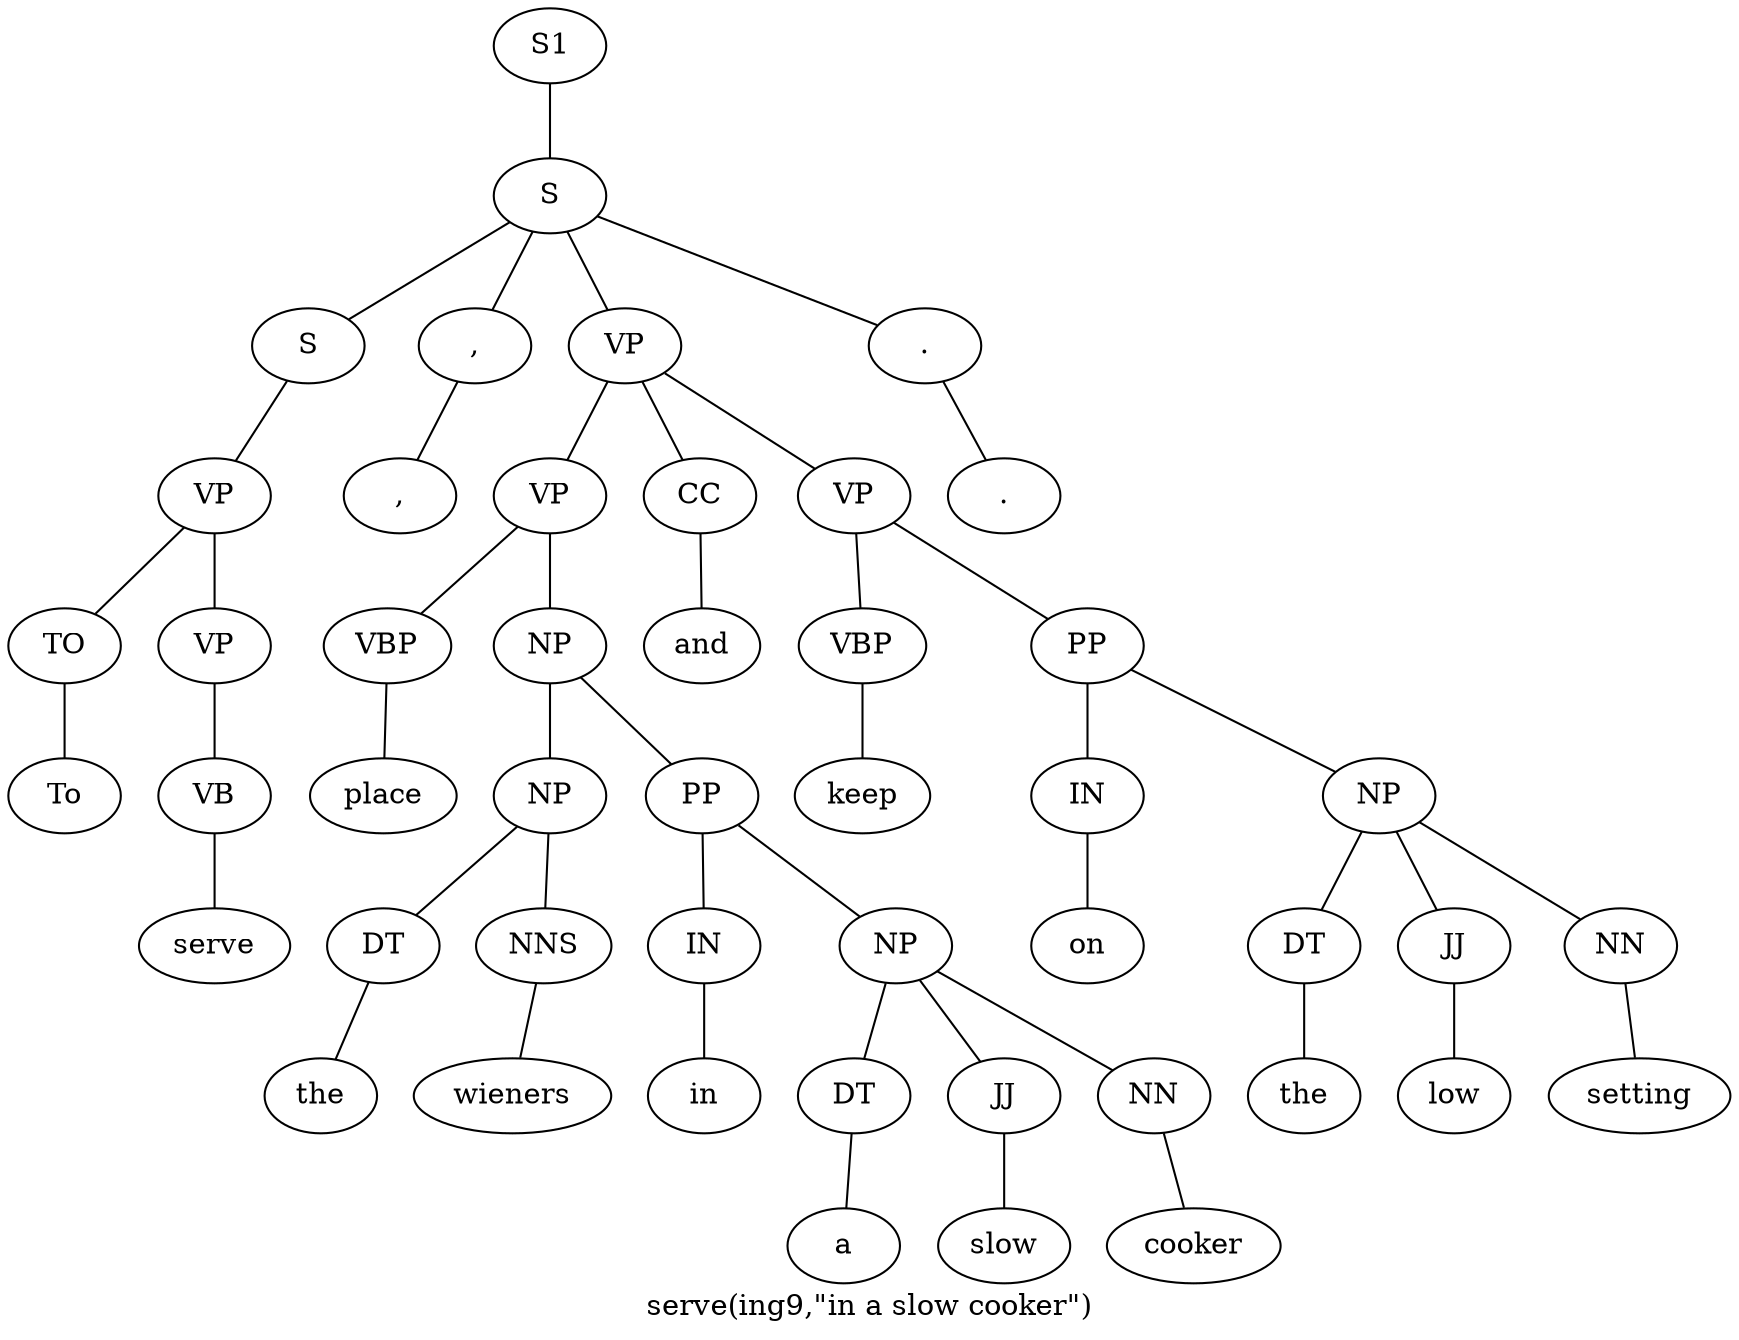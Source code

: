 graph SyntaxGraph {
	label = "serve(ing9,\"in a slow cooker\")";
	Node0 [label="S1"];
	Node1 [label="S"];
	Node2 [label="S"];
	Node3 [label="VP"];
	Node4 [label="TO"];
	Node5 [label="To"];
	Node6 [label="VP"];
	Node7 [label="VB"];
	Node8 [label="serve"];
	Node9 [label=","];
	Node10 [label=","];
	Node11 [label="VP"];
	Node12 [label="VP"];
	Node13 [label="VBP"];
	Node14 [label="place"];
	Node15 [label="NP"];
	Node16 [label="NP"];
	Node17 [label="DT"];
	Node18 [label="the"];
	Node19 [label="NNS"];
	Node20 [label="wieners"];
	Node21 [label="PP"];
	Node22 [label="IN"];
	Node23 [label="in"];
	Node24 [label="NP"];
	Node25 [label="DT"];
	Node26 [label="a"];
	Node27 [label="JJ"];
	Node28 [label="slow"];
	Node29 [label="NN"];
	Node30 [label="cooker"];
	Node31 [label="CC"];
	Node32 [label="and"];
	Node33 [label="VP"];
	Node34 [label="VBP"];
	Node35 [label="keep"];
	Node36 [label="PP"];
	Node37 [label="IN"];
	Node38 [label="on"];
	Node39 [label="NP"];
	Node40 [label="DT"];
	Node41 [label="the"];
	Node42 [label="JJ"];
	Node43 [label="low"];
	Node44 [label="NN"];
	Node45 [label="setting"];
	Node46 [label="."];
	Node47 [label="."];

	Node0 -- Node1;
	Node1 -- Node2;
	Node1 -- Node9;
	Node1 -- Node11;
	Node1 -- Node46;
	Node2 -- Node3;
	Node3 -- Node4;
	Node3 -- Node6;
	Node4 -- Node5;
	Node6 -- Node7;
	Node7 -- Node8;
	Node9 -- Node10;
	Node11 -- Node12;
	Node11 -- Node31;
	Node11 -- Node33;
	Node12 -- Node13;
	Node12 -- Node15;
	Node13 -- Node14;
	Node15 -- Node16;
	Node15 -- Node21;
	Node16 -- Node17;
	Node16 -- Node19;
	Node17 -- Node18;
	Node19 -- Node20;
	Node21 -- Node22;
	Node21 -- Node24;
	Node22 -- Node23;
	Node24 -- Node25;
	Node24 -- Node27;
	Node24 -- Node29;
	Node25 -- Node26;
	Node27 -- Node28;
	Node29 -- Node30;
	Node31 -- Node32;
	Node33 -- Node34;
	Node33 -- Node36;
	Node34 -- Node35;
	Node36 -- Node37;
	Node36 -- Node39;
	Node37 -- Node38;
	Node39 -- Node40;
	Node39 -- Node42;
	Node39 -- Node44;
	Node40 -- Node41;
	Node42 -- Node43;
	Node44 -- Node45;
	Node46 -- Node47;
}